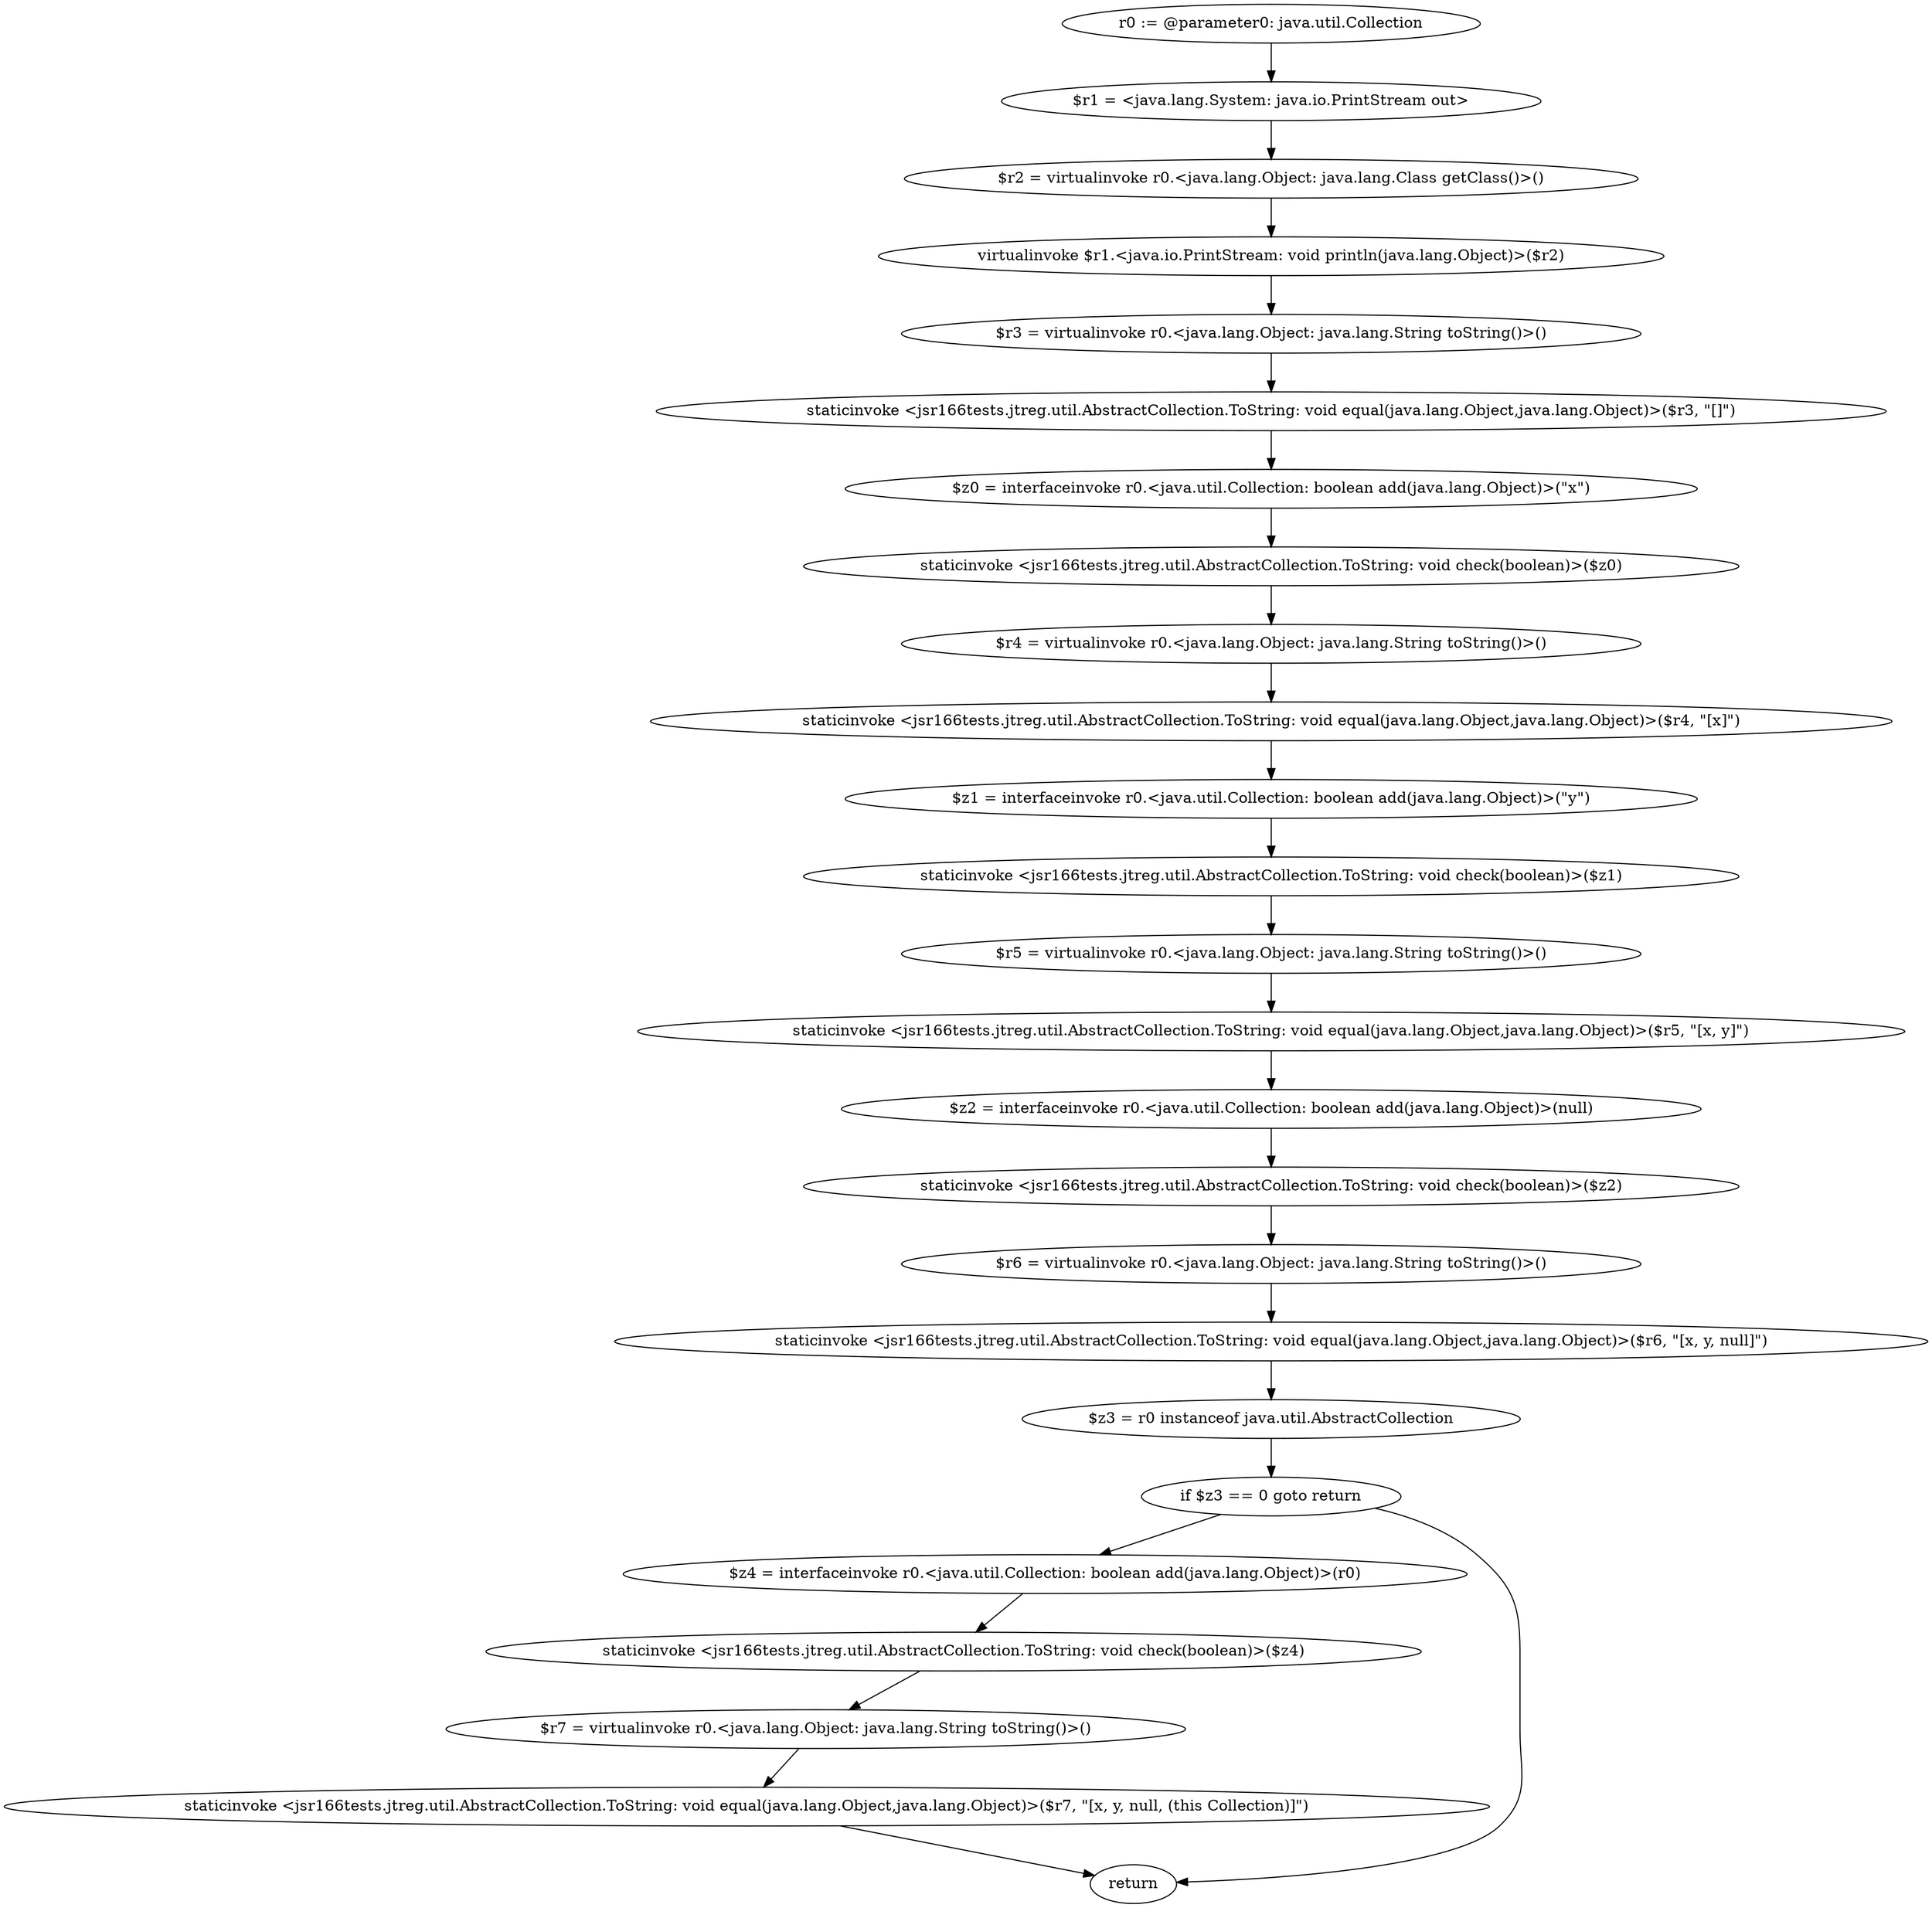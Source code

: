 digraph "unitGraph" {
    "r0 := @parameter0: java.util.Collection"
    "$r1 = <java.lang.System: java.io.PrintStream out>"
    "$r2 = virtualinvoke r0.<java.lang.Object: java.lang.Class getClass()>()"
    "virtualinvoke $r1.<java.io.PrintStream: void println(java.lang.Object)>($r2)"
    "$r3 = virtualinvoke r0.<java.lang.Object: java.lang.String toString()>()"
    "staticinvoke <jsr166tests.jtreg.util.AbstractCollection.ToString: void equal(java.lang.Object,java.lang.Object)>($r3, \"[]\")"
    "$z0 = interfaceinvoke r0.<java.util.Collection: boolean add(java.lang.Object)>(\"x\")"
    "staticinvoke <jsr166tests.jtreg.util.AbstractCollection.ToString: void check(boolean)>($z0)"
    "$r4 = virtualinvoke r0.<java.lang.Object: java.lang.String toString()>()"
    "staticinvoke <jsr166tests.jtreg.util.AbstractCollection.ToString: void equal(java.lang.Object,java.lang.Object)>($r4, \"[x]\")"
    "$z1 = interfaceinvoke r0.<java.util.Collection: boolean add(java.lang.Object)>(\"y\")"
    "staticinvoke <jsr166tests.jtreg.util.AbstractCollection.ToString: void check(boolean)>($z1)"
    "$r5 = virtualinvoke r0.<java.lang.Object: java.lang.String toString()>()"
    "staticinvoke <jsr166tests.jtreg.util.AbstractCollection.ToString: void equal(java.lang.Object,java.lang.Object)>($r5, \"[x, y]\")"
    "$z2 = interfaceinvoke r0.<java.util.Collection: boolean add(java.lang.Object)>(null)"
    "staticinvoke <jsr166tests.jtreg.util.AbstractCollection.ToString: void check(boolean)>($z2)"
    "$r6 = virtualinvoke r0.<java.lang.Object: java.lang.String toString()>()"
    "staticinvoke <jsr166tests.jtreg.util.AbstractCollection.ToString: void equal(java.lang.Object,java.lang.Object)>($r6, \"[x, y, null]\")"
    "$z3 = r0 instanceof java.util.AbstractCollection"
    "if $z3 == 0 goto return"
    "$z4 = interfaceinvoke r0.<java.util.Collection: boolean add(java.lang.Object)>(r0)"
    "staticinvoke <jsr166tests.jtreg.util.AbstractCollection.ToString: void check(boolean)>($z4)"
    "$r7 = virtualinvoke r0.<java.lang.Object: java.lang.String toString()>()"
    "staticinvoke <jsr166tests.jtreg.util.AbstractCollection.ToString: void equal(java.lang.Object,java.lang.Object)>($r7, \"[x, y, null, (this Collection)]\")"
    "return"
    "r0 := @parameter0: java.util.Collection"->"$r1 = <java.lang.System: java.io.PrintStream out>";
    "$r1 = <java.lang.System: java.io.PrintStream out>"->"$r2 = virtualinvoke r0.<java.lang.Object: java.lang.Class getClass()>()";
    "$r2 = virtualinvoke r0.<java.lang.Object: java.lang.Class getClass()>()"->"virtualinvoke $r1.<java.io.PrintStream: void println(java.lang.Object)>($r2)";
    "virtualinvoke $r1.<java.io.PrintStream: void println(java.lang.Object)>($r2)"->"$r3 = virtualinvoke r0.<java.lang.Object: java.lang.String toString()>()";
    "$r3 = virtualinvoke r0.<java.lang.Object: java.lang.String toString()>()"->"staticinvoke <jsr166tests.jtreg.util.AbstractCollection.ToString: void equal(java.lang.Object,java.lang.Object)>($r3, \"[]\")";
    "staticinvoke <jsr166tests.jtreg.util.AbstractCollection.ToString: void equal(java.lang.Object,java.lang.Object)>($r3, \"[]\")"->"$z0 = interfaceinvoke r0.<java.util.Collection: boolean add(java.lang.Object)>(\"x\")";
    "$z0 = interfaceinvoke r0.<java.util.Collection: boolean add(java.lang.Object)>(\"x\")"->"staticinvoke <jsr166tests.jtreg.util.AbstractCollection.ToString: void check(boolean)>($z0)";
    "staticinvoke <jsr166tests.jtreg.util.AbstractCollection.ToString: void check(boolean)>($z0)"->"$r4 = virtualinvoke r0.<java.lang.Object: java.lang.String toString()>()";
    "$r4 = virtualinvoke r0.<java.lang.Object: java.lang.String toString()>()"->"staticinvoke <jsr166tests.jtreg.util.AbstractCollection.ToString: void equal(java.lang.Object,java.lang.Object)>($r4, \"[x]\")";
    "staticinvoke <jsr166tests.jtreg.util.AbstractCollection.ToString: void equal(java.lang.Object,java.lang.Object)>($r4, \"[x]\")"->"$z1 = interfaceinvoke r0.<java.util.Collection: boolean add(java.lang.Object)>(\"y\")";
    "$z1 = interfaceinvoke r0.<java.util.Collection: boolean add(java.lang.Object)>(\"y\")"->"staticinvoke <jsr166tests.jtreg.util.AbstractCollection.ToString: void check(boolean)>($z1)";
    "staticinvoke <jsr166tests.jtreg.util.AbstractCollection.ToString: void check(boolean)>($z1)"->"$r5 = virtualinvoke r0.<java.lang.Object: java.lang.String toString()>()";
    "$r5 = virtualinvoke r0.<java.lang.Object: java.lang.String toString()>()"->"staticinvoke <jsr166tests.jtreg.util.AbstractCollection.ToString: void equal(java.lang.Object,java.lang.Object)>($r5, \"[x, y]\")";
    "staticinvoke <jsr166tests.jtreg.util.AbstractCollection.ToString: void equal(java.lang.Object,java.lang.Object)>($r5, \"[x, y]\")"->"$z2 = interfaceinvoke r0.<java.util.Collection: boolean add(java.lang.Object)>(null)";
    "$z2 = interfaceinvoke r0.<java.util.Collection: boolean add(java.lang.Object)>(null)"->"staticinvoke <jsr166tests.jtreg.util.AbstractCollection.ToString: void check(boolean)>($z2)";
    "staticinvoke <jsr166tests.jtreg.util.AbstractCollection.ToString: void check(boolean)>($z2)"->"$r6 = virtualinvoke r0.<java.lang.Object: java.lang.String toString()>()";
    "$r6 = virtualinvoke r0.<java.lang.Object: java.lang.String toString()>()"->"staticinvoke <jsr166tests.jtreg.util.AbstractCollection.ToString: void equal(java.lang.Object,java.lang.Object)>($r6, \"[x, y, null]\")";
    "staticinvoke <jsr166tests.jtreg.util.AbstractCollection.ToString: void equal(java.lang.Object,java.lang.Object)>($r6, \"[x, y, null]\")"->"$z3 = r0 instanceof java.util.AbstractCollection";
    "$z3 = r0 instanceof java.util.AbstractCollection"->"if $z3 == 0 goto return";
    "if $z3 == 0 goto return"->"$z4 = interfaceinvoke r0.<java.util.Collection: boolean add(java.lang.Object)>(r0)";
    "if $z3 == 0 goto return"->"return";
    "$z4 = interfaceinvoke r0.<java.util.Collection: boolean add(java.lang.Object)>(r0)"->"staticinvoke <jsr166tests.jtreg.util.AbstractCollection.ToString: void check(boolean)>($z4)";
    "staticinvoke <jsr166tests.jtreg.util.AbstractCollection.ToString: void check(boolean)>($z4)"->"$r7 = virtualinvoke r0.<java.lang.Object: java.lang.String toString()>()";
    "$r7 = virtualinvoke r0.<java.lang.Object: java.lang.String toString()>()"->"staticinvoke <jsr166tests.jtreg.util.AbstractCollection.ToString: void equal(java.lang.Object,java.lang.Object)>($r7, \"[x, y, null, (this Collection)]\")";
    "staticinvoke <jsr166tests.jtreg.util.AbstractCollection.ToString: void equal(java.lang.Object,java.lang.Object)>($r7, \"[x, y, null, (this Collection)]\")"->"return";
}
